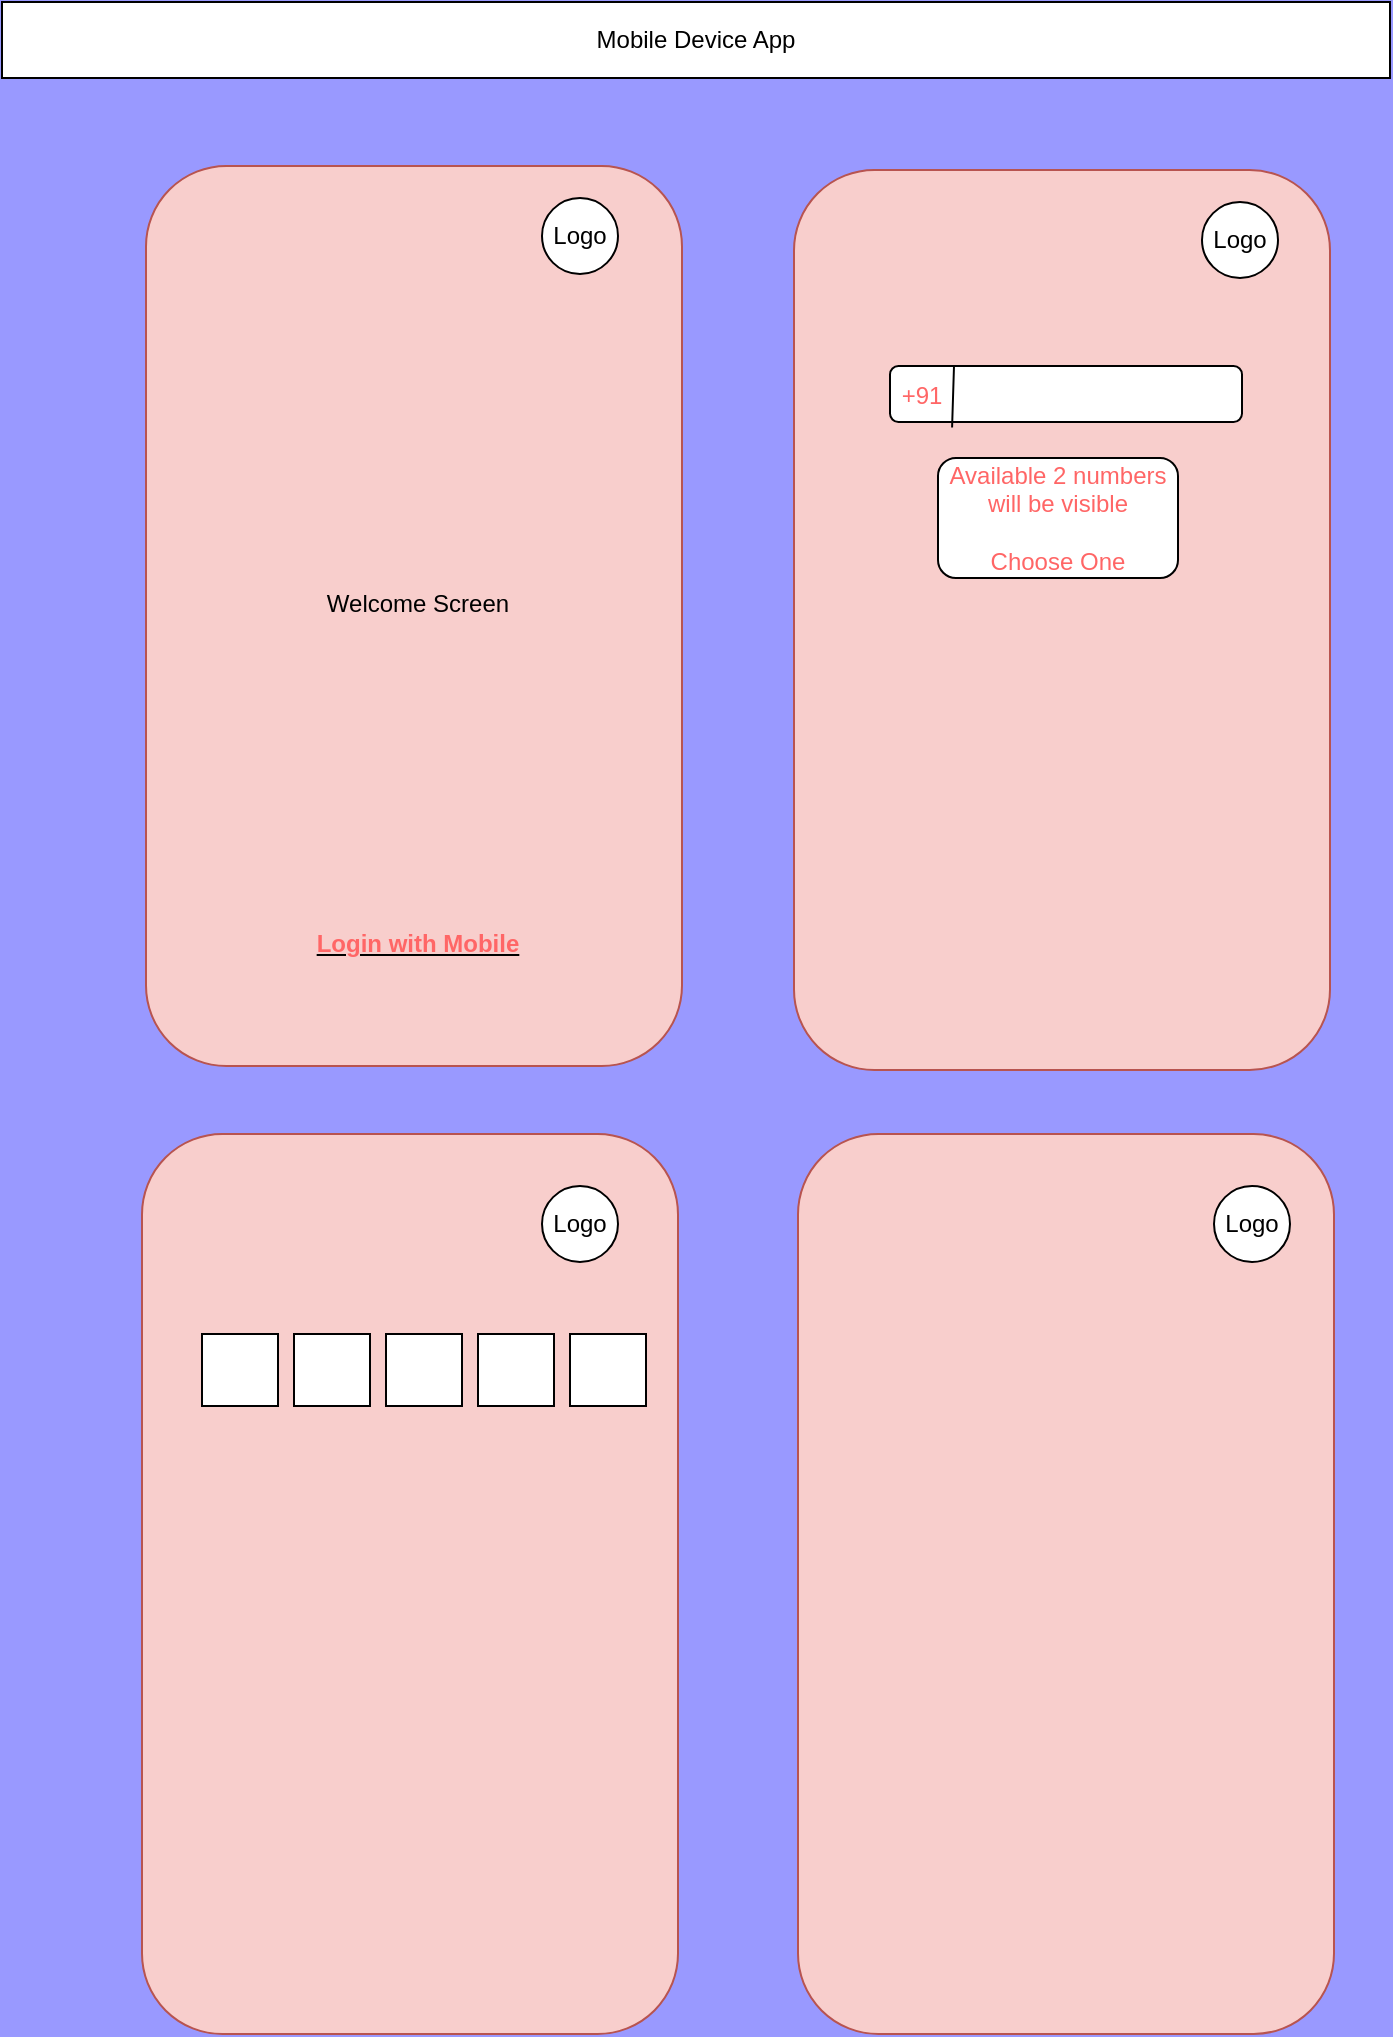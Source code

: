 <mxfile version="18.2.1" type="github" pages="2">
  <diagram id="HpwX2peaphsE54BqD4FC" name="Service-Provider">
    <mxGraphModel dx="1038" dy="515" grid="1" gridSize="2" guides="1" tooltips="1" connect="1" arrows="1" fold="1" page="1" pageScale="1" pageWidth="850" pageHeight="1100" background="#9999FF" math="0" shadow="0">
      <root>
        <mxCell id="0" />
        <mxCell id="1" parent="0" />
        <mxCell id="eXcymQM_I02Z2umomMd2-1" value="Mobile Device App" style="rounded=0;whiteSpace=wrap;html=1;" vertex="1" parent="1">
          <mxGeometry x="56" y="28" width="694" height="38" as="geometry" />
        </mxCell>
        <mxCell id="eXcymQM_I02Z2umomMd2-3" value="" style="rounded=1;whiteSpace=wrap;html=1;fillColor=#f8cecc;strokeColor=#b85450;" vertex="1" parent="1">
          <mxGeometry x="128" y="110" width="268" height="450" as="geometry" />
        </mxCell>
        <mxCell id="eXcymQM_I02Z2umomMd2-5" value="Logo" style="ellipse;whiteSpace=wrap;html=1;aspect=fixed;" vertex="1" parent="1">
          <mxGeometry x="326" y="126" width="38" height="38" as="geometry" />
        </mxCell>
        <mxCell id="eXcymQM_I02Z2umomMd2-6" value="Welcome Screen" style="text;html=1;strokeColor=none;fillColor=none;align=center;verticalAlign=middle;whiteSpace=wrap;rounded=0;" vertex="1" parent="1">
          <mxGeometry x="166" y="200" width="196" height="258" as="geometry" />
        </mxCell>
        <mxCell id="eXcymQM_I02Z2umomMd2-8" value="&lt;u&gt;&lt;font color=&quot;#ff6666&quot;&gt;&lt;b&gt;Login with Mobile&lt;/b&gt;&lt;/font&gt;&lt;/u&gt;" style="text;html=1;strokeColor=none;fillColor=none;align=center;verticalAlign=middle;whiteSpace=wrap;rounded=0;" vertex="1" parent="1">
          <mxGeometry x="206" y="484" width="116" height="30" as="geometry" />
        </mxCell>
        <mxCell id="eXcymQM_I02Z2umomMd2-9" value="" style="rounded=1;whiteSpace=wrap;html=1;fillColor=#f8cecc;strokeColor=#b85450;" vertex="1" parent="1">
          <mxGeometry x="452" y="112" width="268" height="450" as="geometry" />
        </mxCell>
        <mxCell id="eXcymQM_I02Z2umomMd2-10" value="Logo" style="ellipse;whiteSpace=wrap;html=1;aspect=fixed;" vertex="1" parent="1">
          <mxGeometry x="656" y="128" width="38" height="38" as="geometry" />
        </mxCell>
        <mxCell id="eXcymQM_I02Z2umomMd2-11" value="" style="rounded=1;whiteSpace=wrap;html=1;fontColor=#FF6666;" vertex="1" parent="1">
          <mxGeometry x="500" y="210" width="176" height="28" as="geometry" />
        </mxCell>
        <mxCell id="eXcymQM_I02Z2umomMd2-12" value="" style="endArrow=none;html=1;rounded=0;fontColor=#FF6666;exitX=0.184;exitY=1.057;exitDx=0;exitDy=0;exitPerimeter=0;startArrow=none;" edge="1" parent="1">
          <mxGeometry width="50" height="50" relative="1" as="geometry">
            <mxPoint x="531.04" y="240.71" as="sourcePoint" />
            <mxPoint x="532" y="210" as="targetPoint" />
          </mxGeometry>
        </mxCell>
        <mxCell id="eXcymQM_I02Z2umomMd2-14" value="" style="endArrow=none;html=1;rounded=0;fontColor=#FF6666;exitX=0.184;exitY=1.057;exitDx=0;exitDy=0;exitPerimeter=0;" edge="1" parent="1" source="eXcymQM_I02Z2umomMd2-11">
          <mxGeometry width="50" height="50" relative="1" as="geometry">
            <mxPoint x="532.384" y="239.596" as="sourcePoint" />
            <mxPoint x="533.057" y="239" as="targetPoint" />
          </mxGeometry>
        </mxCell>
        <mxCell id="eXcymQM_I02Z2umomMd2-15" value="+91" style="text;html=1;strokeColor=none;fillColor=none;align=center;verticalAlign=middle;whiteSpace=wrap;rounded=0;fontColor=#FF6666;" vertex="1" parent="1">
          <mxGeometry x="486" y="210" width="60" height="30" as="geometry" />
        </mxCell>
        <mxCell id="eXcymQM_I02Z2umomMd2-16" value="Available 2 numbers will be visible&lt;br&gt;&lt;br&gt;Choose One" style="rounded=1;whiteSpace=wrap;html=1;fontColor=#FF6666;" vertex="1" parent="1">
          <mxGeometry x="524" y="256" width="120" height="60" as="geometry" />
        </mxCell>
        <mxCell id="eXcymQM_I02Z2umomMd2-17" value="" style="rounded=1;whiteSpace=wrap;html=1;fillColor=#f8cecc;strokeColor=#b85450;" vertex="1" parent="1">
          <mxGeometry x="126" y="594" width="268" height="450" as="geometry" />
        </mxCell>
        <mxCell id="eXcymQM_I02Z2umomMd2-18" value="Logo" style="ellipse;whiteSpace=wrap;html=1;aspect=fixed;" vertex="1" parent="1">
          <mxGeometry x="326" y="620" width="38" height="38" as="geometry" />
        </mxCell>
        <mxCell id="eXcymQM_I02Z2umomMd2-19" value="" style="rounded=0;whiteSpace=wrap;html=1;fontColor=#FF6666;" vertex="1" parent="1">
          <mxGeometry x="156" y="694" width="38" height="36" as="geometry" />
        </mxCell>
        <mxCell id="eXcymQM_I02Z2umomMd2-20" value="" style="rounded=0;whiteSpace=wrap;html=1;fontColor=#FF6666;" vertex="1" parent="1">
          <mxGeometry x="202" y="694" width="38" height="36" as="geometry" />
        </mxCell>
        <mxCell id="eXcymQM_I02Z2umomMd2-21" value="" style="rounded=0;whiteSpace=wrap;html=1;fontColor=#FF6666;" vertex="1" parent="1">
          <mxGeometry x="294" y="694" width="38" height="36" as="geometry" />
        </mxCell>
        <mxCell id="eXcymQM_I02Z2umomMd2-22" value="" style="rounded=0;whiteSpace=wrap;html=1;fontColor=#FF6666;" vertex="1" parent="1">
          <mxGeometry x="248" y="694" width="38" height="36" as="geometry" />
        </mxCell>
        <mxCell id="eXcymQM_I02Z2umomMd2-23" value="" style="rounded=0;whiteSpace=wrap;html=1;fontColor=#FF6666;" vertex="1" parent="1">
          <mxGeometry x="340" y="694" width="38" height="36" as="geometry" />
        </mxCell>
        <mxCell id="eXcymQM_I02Z2umomMd2-25" value="" style="shape=image;html=1;verticalAlign=top;verticalLabelPosition=bottom;labelBackgroundColor=#ffffff;imageAspect=0;aspect=fixed;image=https://cdn4.iconfinder.com/data/icons/essentials-74/24/040_-_Tick-128.png;rounded=1;fontColor=#FF6666;" vertex="1" parent="1">
          <mxGeometry x="240" y="810" width="50" height="50" as="geometry" />
        </mxCell>
        <mxCell id="eXcymQM_I02Z2umomMd2-26" value="" style="rounded=1;whiteSpace=wrap;html=1;fillColor=#f8cecc;strokeColor=#b85450;" vertex="1" parent="1">
          <mxGeometry x="454" y="594" width="268" height="450" as="geometry" />
        </mxCell>
        <mxCell id="eXcymQM_I02Z2umomMd2-27" value="Logo" style="ellipse;whiteSpace=wrap;html=1;aspect=fixed;" vertex="1" parent="1">
          <mxGeometry x="662" y="620" width="38" height="38" as="geometry" />
        </mxCell>
      </root>
    </mxGraphModel>
  </diagram>
  <diagram id="liWOwowC1bnSlr-KjyHl" name="HLS-Workflow">
    <mxGraphModel dx="1038" dy="515" grid="1" gridSize="2" guides="1" tooltips="1" connect="1" arrows="1" fold="1" page="1" pageScale="1" pageWidth="850" pageHeight="1100" math="0" shadow="0">
      <root>
        <mxCell id="0" />
        <mxCell id="1" parent="0" />
        <mxCell id="1uqkYKAXm2zkG8qwzOGw-4" value="" style="edgeStyle=orthogonalEdgeStyle;rounded=0;orthogonalLoop=1;jettySize=auto;html=1;fontColor=#FF6666;" edge="1" parent="1" source="1uqkYKAXm2zkG8qwzOGw-1" target="1uqkYKAXm2zkG8qwzOGw-3">
          <mxGeometry relative="1" as="geometry" />
        </mxCell>
        <mxCell id="1uqkYKAXm2zkG8qwzOGw-1" value="Open App" style="rounded=0;whiteSpace=wrap;html=1;fontColor=#FF6666;" vertex="1" parent="1">
          <mxGeometry x="322" y="56" width="120" height="60" as="geometry" />
        </mxCell>
        <mxCell id="1uqkYKAXm2zkG8qwzOGw-8" style="edgeStyle=orthogonalEdgeStyle;rounded=0;orthogonalLoop=1;jettySize=auto;html=1;exitX=0;exitY=0.5;exitDx=0;exitDy=0;entryX=0.5;entryY=0;entryDx=0;entryDy=0;fontColor=#FF6666;" edge="1" parent="1" source="1uqkYKAXm2zkG8qwzOGw-3" target="1uqkYKAXm2zkG8qwzOGw-5">
          <mxGeometry relative="1" as="geometry" />
        </mxCell>
        <mxCell id="1uqkYKAXm2zkG8qwzOGw-11" value="" style="edgeStyle=orthogonalEdgeStyle;rounded=0;orthogonalLoop=1;jettySize=auto;html=1;fontColor=#FF6666;" edge="1" parent="1" source="1uqkYKAXm2zkG8qwzOGw-3" target="1uqkYKAXm2zkG8qwzOGw-10">
          <mxGeometry relative="1" as="geometry" />
        </mxCell>
        <mxCell id="1uqkYKAXm2zkG8qwzOGw-15" value="" style="edgeStyle=orthogonalEdgeStyle;rounded=0;orthogonalLoop=1;jettySize=auto;html=1;fontColor=#FF6666;" edge="1" parent="1" source="1uqkYKAXm2zkG8qwzOGw-3" target="1uqkYKAXm2zkG8qwzOGw-14">
          <mxGeometry relative="1" as="geometry" />
        </mxCell>
        <mxCell id="1uqkYKAXm2zkG8qwzOGw-3" value="First Time&lt;br&gt;User" style="rhombus;whiteSpace=wrap;html=1;rounded=1;fontColor=#FF6666;" vertex="1" parent="1">
          <mxGeometry x="336" y="162" width="92" height="86" as="geometry" />
        </mxCell>
        <mxCell id="1uqkYKAXm2zkG8qwzOGw-7" value="" style="edgeStyle=orthogonalEdgeStyle;rounded=0;orthogonalLoop=1;jettySize=auto;html=1;fontColor=#FF6666;" edge="1" parent="1" source="1uqkYKAXm2zkG8qwzOGw-5" target="1uqkYKAXm2zkG8qwzOGw-6">
          <mxGeometry relative="1" as="geometry" />
        </mxCell>
        <mxCell id="1uqkYKAXm2zkG8qwzOGw-5" value="Login with Mobile" style="rounded=0;whiteSpace=wrap;html=1;fontColor=#FF6666;" vertex="1" parent="1">
          <mxGeometry x="132" y="282" width="120" height="60" as="geometry" />
        </mxCell>
        <mxCell id="1uqkYKAXm2zkG8qwzOGw-29" style="edgeStyle=orthogonalEdgeStyle;rounded=0;orthogonalLoop=1;jettySize=auto;html=1;exitX=0.5;exitY=1;exitDx=0;exitDy=0;entryX=0.487;entryY=-0.113;entryDx=0;entryDy=0;entryPerimeter=0;fontColor=#0000CC;" edge="1" parent="1" source="1uqkYKAXm2zkG8qwzOGw-6" target="1uqkYKAXm2zkG8qwzOGw-28">
          <mxGeometry relative="1" as="geometry" />
        </mxCell>
        <mxCell id="1uqkYKAXm2zkG8qwzOGw-34" style="edgeStyle=orthogonalEdgeStyle;rounded=0;orthogonalLoop=1;jettySize=auto;html=1;exitX=0;exitY=0.5;exitDx=0;exitDy=0;entryX=0;entryY=0.25;entryDx=0;entryDy=0;fontColor=#0000CC;" edge="1" parent="1" source="1uqkYKAXm2zkG8qwzOGw-6" target="1uqkYKAXm2zkG8qwzOGw-5">
          <mxGeometry relative="1" as="geometry">
            <Array as="points">
              <mxPoint x="52" y="453" />
              <mxPoint x="52" y="297" />
            </Array>
          </mxGeometry>
        </mxCell>
        <mxCell id="1uqkYKAXm2zkG8qwzOGw-6" value="OTP verification" style="rhombus;whiteSpace=wrap;html=1;fontColor=#FF6666;rounded=0;" vertex="1" parent="1">
          <mxGeometry x="152" y="412" width="80" height="82" as="geometry" />
        </mxCell>
        <mxCell id="1uqkYKAXm2zkG8qwzOGw-9" value="Yes" style="text;html=1;align=center;verticalAlign=middle;resizable=0;points=[];autosize=1;strokeColor=none;fillColor=none;fontColor=#FF6666;" vertex="1" parent="1">
          <mxGeometry x="243" y="180" width="30" height="20" as="geometry" />
        </mxCell>
        <mxCell id="1uqkYKAXm2zkG8qwzOGw-10" value="&lt;font color=&quot;#0000cc&quot;&gt;Emergency Home Visit Screen&lt;/font&gt;" style="whiteSpace=wrap;html=1;fontColor=#FF6666;rounded=1;" vertex="1" parent="1">
          <mxGeometry x="322" y="341" width="120" height="60" as="geometry" />
        </mxCell>
        <mxCell id="1uqkYKAXm2zkG8qwzOGw-12" value="No" style="text;html=1;align=center;verticalAlign=middle;resizable=0;points=[];autosize=1;strokeColor=none;fillColor=none;fontColor=#FF6666;" vertex="1" parent="1">
          <mxGeometry x="399" y="276" width="26" height="20" as="geometry" />
        </mxCell>
        <mxCell id="1uqkYKAXm2zkG8qwzOGw-22" value="" style="edgeStyle=orthogonalEdgeStyle;rounded=0;orthogonalLoop=1;jettySize=auto;html=1;fontColor=#FF6666;" edge="1" parent="1" source="1uqkYKAXm2zkG8qwzOGw-14" target="1uqkYKAXm2zkG8qwzOGw-21">
          <mxGeometry relative="1" as="geometry" />
        </mxCell>
        <mxCell id="1uqkYKAXm2zkG8qwzOGw-14" value="First Login user" style="rhombus;whiteSpace=wrap;html=1;rounded=1;fontColor=#FF6666;" vertex="1" parent="1">
          <mxGeometry x="508" y="162" width="120" height="86" as="geometry" />
        </mxCell>
        <mxCell id="1uqkYKAXm2zkG8qwzOGw-16" value="&lt;font color=&quot;#0000cc&quot;&gt;Documents Submitted. Profile under Process&lt;/font&gt;" style="whiteSpace=wrap;html=1;fontColor=#FF6666;rounded=1;" vertex="1" parent="1">
          <mxGeometry x="680" y="338" width="120" height="60" as="geometry" />
        </mxCell>
        <mxCell id="1uqkYKAXm2zkG8qwzOGw-24" style="edgeStyle=orthogonalEdgeStyle;rounded=0;orthogonalLoop=1;jettySize=auto;html=1;exitX=0;exitY=0.5;exitDx=0;exitDy=0;entryX=0.5;entryY=1;entryDx=0;entryDy=0;fontColor=#FF6666;" edge="1" parent="1" source="1uqkYKAXm2zkG8qwzOGw-17" target="1uqkYKAXm2zkG8qwzOGw-10">
          <mxGeometry relative="1" as="geometry" />
        </mxCell>
        <mxCell id="1uqkYKAXm2zkG8qwzOGw-25" style="edgeStyle=orthogonalEdgeStyle;rounded=0;orthogonalLoop=1;jettySize=auto;html=1;exitX=1;exitY=0.5;exitDx=0;exitDy=0;entryX=0.603;entryY=1.08;entryDx=0;entryDy=0;entryPerimeter=0;fontColor=#FF6666;" edge="1" parent="1" source="1uqkYKAXm2zkG8qwzOGw-17" target="1uqkYKAXm2zkG8qwzOGw-16">
          <mxGeometry relative="1" as="geometry" />
        </mxCell>
        <mxCell id="1uqkYKAXm2zkG8qwzOGw-17" value="Profile Verification" style="rhombus;whiteSpace=wrap;html=1;fontColor=#FF6666;rounded=1;" vertex="1" parent="1">
          <mxGeometry x="530" y="404" width="80" height="80" as="geometry" />
        </mxCell>
        <mxCell id="1uqkYKAXm2zkG8qwzOGw-23" style="edgeStyle=orthogonalEdgeStyle;rounded=0;orthogonalLoop=1;jettySize=auto;html=1;exitX=0.5;exitY=1;exitDx=0;exitDy=0;fontColor=#FF6666;" edge="1" parent="1" source="1uqkYKAXm2zkG8qwzOGw-21">
          <mxGeometry relative="1" as="geometry">
            <mxPoint x="570" y="408" as="targetPoint" />
          </mxGeometry>
        </mxCell>
        <mxCell id="1uqkYKAXm2zkG8qwzOGw-21" value="OTP verify" style="rhombus;whiteSpace=wrap;html=1;rounded=1;fontColor=#FF6666;" vertex="1" parent="1">
          <mxGeometry x="508" y="290" width="120" height="86" as="geometry" />
        </mxCell>
        <mxCell id="1uqkYKAXm2zkG8qwzOGw-26" value="Approved" style="text;html=1;align=center;verticalAlign=middle;resizable=0;points=[];autosize=1;strokeColor=none;fillColor=none;fontColor=#FF6666;" vertex="1" parent="1">
          <mxGeometry x="431" y="422" width="62" height="20" as="geometry" />
        </mxCell>
        <mxCell id="1uqkYKAXm2zkG8qwzOGw-27" value="Rejected" style="text;html=1;align=center;verticalAlign=middle;resizable=0;points=[];autosize=1;strokeColor=none;fillColor=none;fontColor=#FF6666;" vertex="1" parent="1">
          <mxGeometry x="642" y="420" width="58" height="20" as="geometry" />
        </mxCell>
        <mxCell id="1uqkYKAXm2zkG8qwzOGw-31" value="" style="edgeStyle=orthogonalEdgeStyle;rounded=0;orthogonalLoop=1;jettySize=auto;html=1;fontColor=#0000CC;" edge="1" parent="1" source="1uqkYKAXm2zkG8qwzOGw-28" target="1uqkYKAXm2zkG8qwzOGw-30">
          <mxGeometry relative="1" as="geometry" />
        </mxCell>
        <mxCell id="1uqkYKAXm2zkG8qwzOGw-28" value="Registration Page" style="rounded=0;whiteSpace=wrap;html=1;fontColor=#FF6666;" vertex="1" parent="1">
          <mxGeometry x="134" y="560" width="120" height="60" as="geometry" />
        </mxCell>
        <mxCell id="1uqkYKAXm2zkG8qwzOGw-33" style="edgeStyle=orthogonalEdgeStyle;rounded=0;orthogonalLoop=1;jettySize=auto;html=1;exitX=1;exitY=0.5;exitDx=0;exitDy=0;fontColor=#0000CC;" edge="1" parent="1" source="1uqkYKAXm2zkG8qwzOGw-30">
          <mxGeometry relative="1" as="geometry">
            <mxPoint x="776" y="402" as="targetPoint" />
          </mxGeometry>
        </mxCell>
        <mxCell id="1uqkYKAXm2zkG8qwzOGw-30" value="Documents Submission" style="rounded=0;whiteSpace=wrap;html=1;fontColor=#FF6666;" vertex="1" parent="1">
          <mxGeometry x="134" y="700" width="120" height="60" as="geometry" />
        </mxCell>
        <mxCell id="1uqkYKAXm2zkG8qwzOGw-35" value="No" style="text;html=1;align=center;verticalAlign=middle;resizable=0;points=[];autosize=1;strokeColor=none;fillColor=none;fontColor=#0000CC;" vertex="1" parent="1">
          <mxGeometry x="99" y="424" width="26" height="20" as="geometry" />
        </mxCell>
        <mxCell id="1uqkYKAXm2zkG8qwzOGw-36" value="Yes" style="text;html=1;align=center;verticalAlign=middle;resizable=0;points=[];autosize=1;strokeColor=none;fillColor=none;fontColor=#0000CC;" vertex="1" parent="1">
          <mxGeometry x="200" y="512" width="30" height="20" as="geometry" />
        </mxCell>
      </root>
    </mxGraphModel>
  </diagram>
</mxfile>
